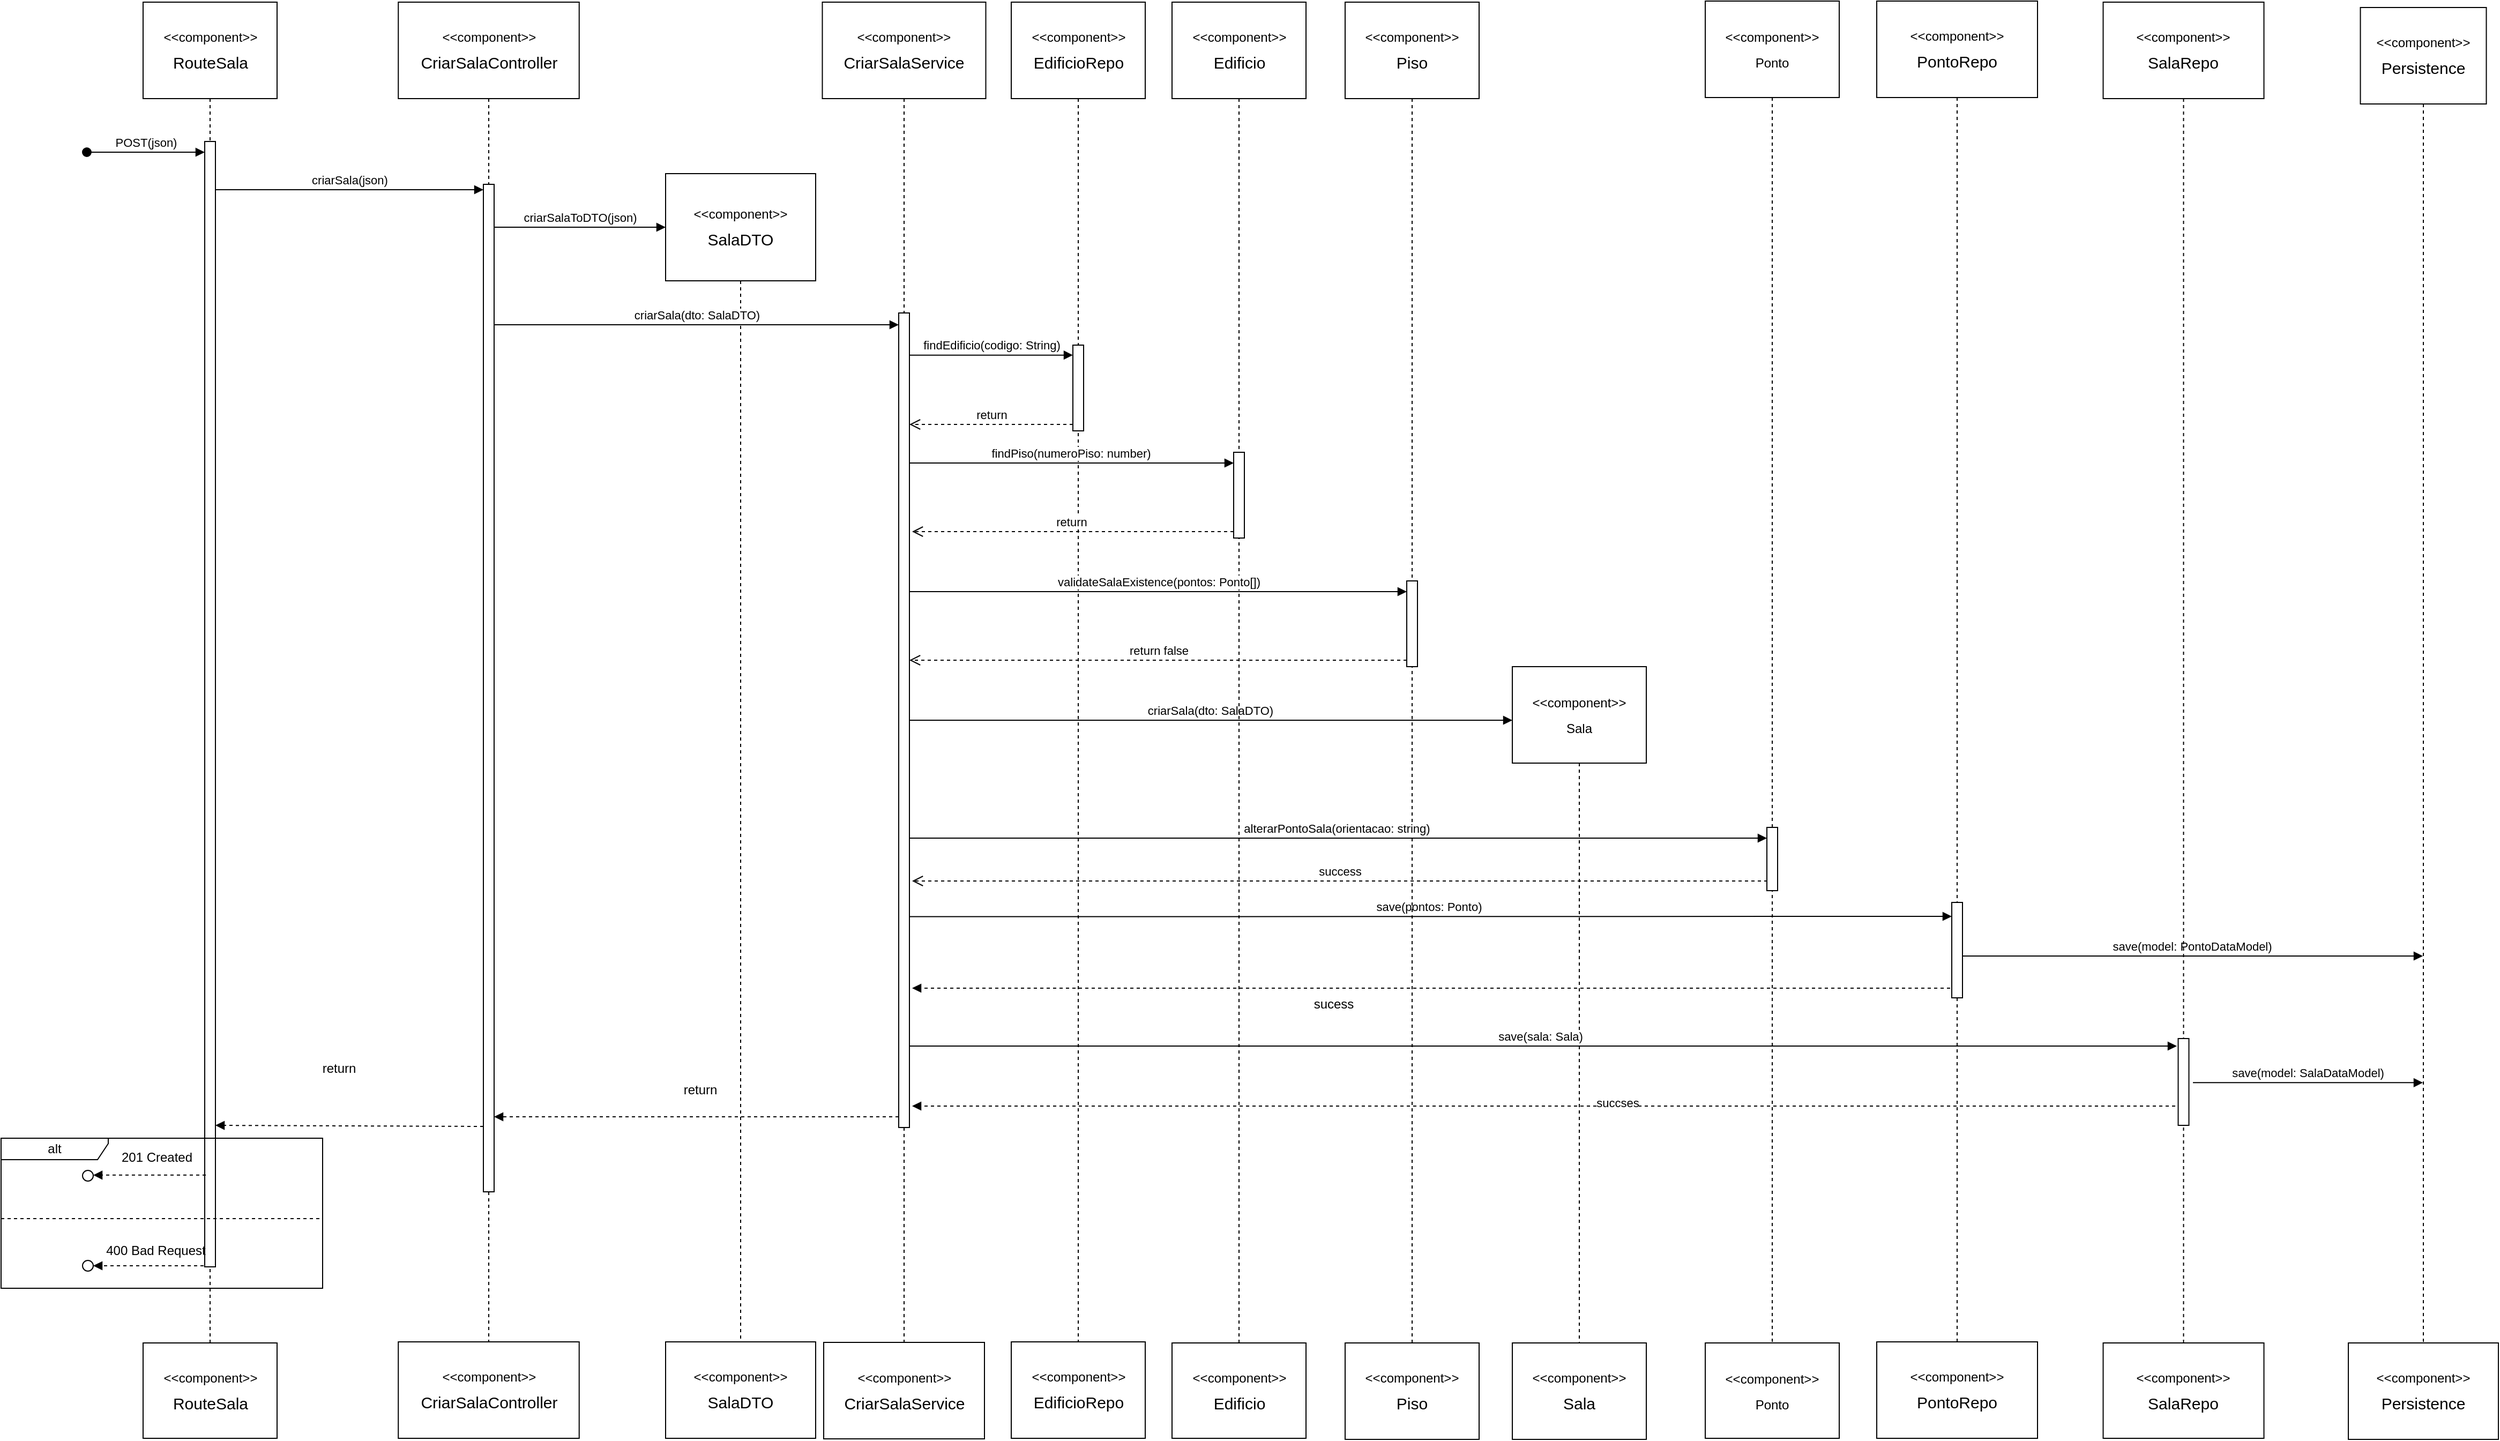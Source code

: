 <mxfile version="22.0.8" type="device">
  <diagram name="Página-1" id="6gCN4_wPPUvXj2OItCq5">
    <mxGraphModel dx="5250" dy="2935" grid="1" gridSize="10" guides="1" tooltips="1" connect="1" arrows="1" fold="1" page="1" pageScale="1" pageWidth="827" pageHeight="1169" math="0" shadow="0">
      <root>
        <mxCell id="0" />
        <mxCell id="1" parent="0" />
        <mxCell id="HoYlZ3wIwVS6wh2TnFhM-11" value="&lt;p style=&quot;line-height: 100%;&quot;&gt;&amp;lt;&amp;lt;component&amp;gt;&amp;gt;&lt;/p&gt;&lt;p style=&quot;line-height: 100%;&quot;&gt;&lt;span style=&quot;font-size: 15px;&quot;&gt;CriarSalaController&lt;/span&gt;&lt;/p&gt;" style="shape=umlLifeline;perimeter=lifelinePerimeter;whiteSpace=wrap;html=1;container=1;dropTarget=0;collapsible=0;recursiveResize=0;outlineConnect=0;portConstraint=eastwest;newEdgeStyle={&quot;curved&quot;:0,&quot;rounded&quot;:0};size=90;" parent="1" vertex="1">
          <mxGeometry x="570.63" y="20" width="168.75" height="1300" as="geometry" />
        </mxCell>
        <mxCell id="HoYlZ3wIwVS6wh2TnFhM-6" value="&lt;p style=&quot;line-height: 100%;&quot;&gt;&amp;lt;&amp;lt;component&amp;gt;&amp;gt;&lt;/p&gt;&lt;p style=&quot;line-height: 100%;&quot;&gt;&lt;span style=&quot;font-size: 15px;&quot;&gt;RouteSala&lt;/span&gt;&lt;/p&gt;" style="shape=umlLifeline;perimeter=lifelinePerimeter;whiteSpace=wrap;html=1;container=1;dropTarget=0;collapsible=0;recursiveResize=0;outlineConnect=0;portConstraint=eastwest;newEdgeStyle={&quot;curved&quot;:0,&quot;rounded&quot;:0};size=90;" parent="1" vertex="1">
          <mxGeometry x="332.5" y="20" width="125" height="1280" as="geometry" />
        </mxCell>
        <mxCell id="HoYlZ3wIwVS6wh2TnFhM-2" value="" style="html=1;points=[[0,0,0,0,5],[0,1,0,0,-5],[1,0,0,0,5],[1,1,0,0,-5]];perimeter=orthogonalPerimeter;outlineConnect=0;targetShapes=umlLifeline;portConstraint=eastwest;newEdgeStyle={&quot;curved&quot;:0,&quot;rounded&quot;:0};" parent="1" vertex="1">
          <mxGeometry x="390" y="150" width="10" height="1050" as="geometry" />
        </mxCell>
        <mxCell id="HoYlZ3wIwVS6wh2TnFhM-8" value="" style="html=1;points=[[0,0,0,0,5],[0,1,0,0,-5],[1,0,0,0,5],[1,1,0,0,-5]];perimeter=orthogonalPerimeter;outlineConnect=0;targetShapes=umlLifeline;portConstraint=eastwest;newEdgeStyle={&quot;curved&quot;:0,&quot;rounded&quot;:0};" parent="1" vertex="1">
          <mxGeometry x="650" y="190" width="10" height="940" as="geometry" />
        </mxCell>
        <mxCell id="HoYlZ3wIwVS6wh2TnFhM-12" value="&lt;p style=&quot;line-height: 100%;&quot;&gt;&amp;lt;&amp;lt;component&amp;gt;&amp;gt;&lt;br&gt;&lt;/p&gt;&lt;p style=&quot;line-height: 100%;&quot;&gt;&lt;span style=&quot;font-size: 15px;&quot;&gt;CriarSalaService&lt;/span&gt;&lt;/p&gt;" style="shape=umlLifeline;perimeter=lifelinePerimeter;whiteSpace=wrap;html=1;container=1;dropTarget=0;collapsible=0;recursiveResize=0;outlineConnect=0;portConstraint=eastwest;newEdgeStyle={&quot;curved&quot;:0,&quot;rounded&quot;:0};size=90;" parent="1" vertex="1">
          <mxGeometry x="966.25" y="20" width="152.5" height="1260" as="geometry" />
        </mxCell>
        <mxCell id="HoYlZ3wIwVS6wh2TnFhM-13" value="&lt;p style=&quot;line-height: 100%;&quot;&gt;&amp;lt;&amp;lt;component&amp;gt;&amp;gt;&lt;br&gt;&lt;/p&gt;&lt;p style=&quot;line-height: 100%;&quot;&gt;&lt;span style=&quot;font-size: 15px;&quot;&gt;SalaDTO&lt;/span&gt;&lt;/p&gt;" style="shape=umlLifeline;perimeter=lifelinePerimeter;whiteSpace=wrap;html=1;container=1;dropTarget=0;collapsible=0;recursiveResize=0;outlineConnect=0;portConstraint=eastwest;newEdgeStyle={&quot;curved&quot;:0,&quot;rounded&quot;:0};size=100;" parent="1" vertex="1">
          <mxGeometry x="820" y="180" width="140" height="1100" as="geometry" />
        </mxCell>
        <mxCell id="HoYlZ3wIwVS6wh2TnFhM-14" value="&lt;p style=&quot;line-height: 100%;&quot;&gt;&amp;lt;&amp;lt;component&amp;gt;&amp;gt;&lt;br&gt;&lt;/p&gt;&lt;p style=&quot;line-height: 100%;&quot;&gt;&lt;span style=&quot;font-size: 15px;&quot;&gt;PontoRepo&lt;/span&gt;&lt;/p&gt;" style="shape=umlLifeline;perimeter=lifelinePerimeter;whiteSpace=wrap;html=1;container=1;dropTarget=0;collapsible=0;recursiveResize=0;outlineConnect=0;portConstraint=eastwest;newEdgeStyle={&quot;curved&quot;:0,&quot;rounded&quot;:0};size=90;" parent="1" vertex="1">
          <mxGeometry x="1950" y="19" width="150" height="1280" as="geometry" />
        </mxCell>
        <mxCell id="HoYlZ3wIwVS6wh2TnFhM-32" value="" style="html=1;points=[[0,0,0,0,5],[0,1,0,0,-5],[1,0,0,0,5],[1,1,0,0,-5]];perimeter=orthogonalPerimeter;outlineConnect=0;targetShapes=umlLifeline;portConstraint=eastwest;newEdgeStyle={&quot;curved&quot;:0,&quot;rounded&quot;:0};" parent="HoYlZ3wIwVS6wh2TnFhM-14" vertex="1">
          <mxGeometry x="70" y="841" width="10" height="89" as="geometry" />
        </mxCell>
        <mxCell id="HoYlZ3wIwVS6wh2TnFhM-15" value="&lt;p style=&quot;line-height: 100%;&quot;&gt;&amp;lt;&amp;lt;component&amp;gt;&amp;gt;&lt;br&gt;&lt;/p&gt;&lt;p style=&quot;line-height: 100%;&quot;&gt;Sala&lt;/p&gt;" style="shape=umlLifeline;perimeter=lifelinePerimeter;whiteSpace=wrap;html=1;container=1;dropTarget=0;collapsible=0;recursiveResize=0;outlineConnect=0;portConstraint=eastwest;newEdgeStyle={&quot;curved&quot;:0,&quot;rounded&quot;:0};size=90;" parent="1" vertex="1">
          <mxGeometry x="1610" y="640" width="125" height="650" as="geometry" />
        </mxCell>
        <mxCell id="HoYlZ3wIwVS6wh2TnFhM-17" value="&lt;p style=&quot;line-height: 100%;&quot;&gt;&amp;lt;&amp;lt;component&amp;gt;&amp;gt;&lt;br&gt;&lt;/p&gt;&lt;p style=&quot;line-height: 100%;&quot;&gt;&lt;span style=&quot;font-size: 15px;&quot;&gt;Persistence&lt;/span&gt;&lt;/p&gt;" style="shape=umlLifeline;perimeter=lifelinePerimeter;whiteSpace=wrap;html=1;container=1;dropTarget=0;collapsible=0;recursiveResize=0;outlineConnect=0;portConstraint=eastwest;newEdgeStyle={&quot;curved&quot;:0,&quot;rounded&quot;:0};size=90;" parent="1" vertex="1">
          <mxGeometry x="2401.25" y="25" width="117.5" height="1265" as="geometry" />
        </mxCell>
        <mxCell id="HoYlZ3wIwVS6wh2TnFhM-18" value="criarSala(json)" style="html=1;verticalAlign=bottom;endArrow=block;curved=0;rounded=0;entryX=0;entryY=0;entryDx=0;entryDy=5;entryPerimeter=0;" parent="1" source="HoYlZ3wIwVS6wh2TnFhM-2" target="HoYlZ3wIwVS6wh2TnFhM-8" edge="1">
          <mxGeometry width="80" relative="1" as="geometry">
            <mxPoint x="337.5" y="200" as="sourcePoint" />
            <mxPoint x="617.5" y="200" as="targetPoint" />
          </mxGeometry>
        </mxCell>
        <mxCell id="HoYlZ3wIwVS6wh2TnFhM-19" value="criarSalaToDTO(json)" style="html=1;verticalAlign=bottom;endArrow=block;curved=0;rounded=0;" parent="1" source="HoYlZ3wIwVS6wh2TnFhM-8" edge="1">
          <mxGeometry width="80" relative="1" as="geometry">
            <mxPoint x="670" y="230.0" as="sourcePoint" />
            <mxPoint x="820" y="230" as="targetPoint" />
          </mxGeometry>
        </mxCell>
        <mxCell id="HoYlZ3wIwVS6wh2TnFhM-21" value="" style="html=1;points=[[0,0,0,0,5],[0,1,0,0,-5],[1,0,0,0,5],[1,1,0,0,-5]];perimeter=orthogonalPerimeter;outlineConnect=0;targetShapes=umlLifeline;portConstraint=eastwest;newEdgeStyle={&quot;curved&quot;:0,&quot;rounded&quot;:0};" parent="1" vertex="1">
          <mxGeometry x="1037.5" y="310" width="10" height="760" as="geometry" />
        </mxCell>
        <mxCell id="HoYlZ3wIwVS6wh2TnFhM-24" value="criarSala(dto: SalaDTO)" style="html=1;verticalAlign=bottom;endArrow=block;curved=0;rounded=0;" parent="1" target="HoYlZ3wIwVS6wh2TnFhM-21" edge="1">
          <mxGeometry width="80" relative="1" as="geometry">
            <mxPoint x="660" y="321.0" as="sourcePoint" />
            <mxPoint x="865" y="320" as="targetPoint" />
          </mxGeometry>
        </mxCell>
        <mxCell id="HoYlZ3wIwVS6wh2TnFhM-26" value="criarSala(dto: SalaDTO)" style="html=1;verticalAlign=bottom;endArrow=block;curved=0;rounded=0;entryX=0;entryY=0.091;entryDx=0;entryDy=0;entryPerimeter=0;" parent="1" edge="1">
          <mxGeometry x="-0.004" width="80" relative="1" as="geometry">
            <mxPoint x="1047.5" y="690.0" as="sourcePoint" />
            <mxPoint x="1610" y="690.0" as="targetPoint" />
            <mxPoint as="offset" />
          </mxGeometry>
        </mxCell>
        <mxCell id="HoYlZ3wIwVS6wh2TnFhM-28" value="return" style="html=1;verticalAlign=bottom;endArrow=open;dashed=1;endSize=8;curved=0;rounded=0;" parent="1" edge="1">
          <mxGeometry relative="1" as="geometry">
            <mxPoint x="1200.0" y="414" as="sourcePoint" />
            <mxPoint x="1047.5" y="414" as="targetPoint" />
          </mxGeometry>
        </mxCell>
        <mxCell id="HoYlZ3wIwVS6wh2TnFhM-31" value="save(pontos: Ponto)" style="html=1;verticalAlign=bottom;endArrow=block;curved=0;rounded=0;" parent="1" edge="1">
          <mxGeometry x="-0.004" width="80" relative="1" as="geometry">
            <mxPoint x="1047.5" y="873.29" as="sourcePoint" />
            <mxPoint x="2020" y="873" as="targetPoint" />
            <mxPoint as="offset" />
          </mxGeometry>
        </mxCell>
        <mxCell id="HoYlZ3wIwVS6wh2TnFhM-36" value="save(model: PontoDataModel)" style="html=1;verticalAlign=bottom;endArrow=block;curved=0;rounded=0;" parent="1" edge="1" target="HoYlZ3wIwVS6wh2TnFhM-17">
          <mxGeometry x="-0.004" width="80" relative="1" as="geometry">
            <mxPoint x="2030" y="910" as="sourcePoint" />
            <mxPoint x="2290" y="910" as="targetPoint" />
            <mxPoint as="offset" />
          </mxGeometry>
        </mxCell>
        <mxCell id="HoYlZ3wIwVS6wh2TnFhM-43" value="POST(json)" style="html=1;verticalAlign=bottom;startArrow=oval;startFill=1;endArrow=block;startSize=8;curved=0;rounded=0;" parent="1" edge="1">
          <mxGeometry x="-0.003" width="60" relative="1" as="geometry">
            <mxPoint x="280" y="160" as="sourcePoint" />
            <mxPoint x="390" y="160" as="targetPoint" />
            <mxPoint as="offset" />
          </mxGeometry>
        </mxCell>
        <mxCell id="HoYlZ3wIwVS6wh2TnFhM-45" value="" style="ellipse;html=1;" parent="1" vertex="1">
          <mxGeometry x="275" y="1090" width="10" height="10" as="geometry" />
        </mxCell>
        <mxCell id="RrsXUyBzXxaotz3mh_7W-5" value="&lt;p style=&quot;line-height: 100%;&quot;&gt;&amp;lt;&amp;lt;component&amp;gt;&amp;gt;&lt;br&gt;&lt;/p&gt;&lt;p style=&quot;line-height: 100%;&quot;&gt;&lt;span style=&quot;font-size: 15px;&quot;&gt;EdificioRepo&lt;/span&gt;&lt;/p&gt;" style="shape=umlLifeline;perimeter=lifelinePerimeter;whiteSpace=wrap;html=1;container=1;dropTarget=0;collapsible=0;recursiveResize=0;outlineConnect=0;portConstraint=eastwest;newEdgeStyle={&quot;curved&quot;:0,&quot;rounded&quot;:0};size=90;" parent="1" vertex="1">
          <mxGeometry x="1142.5" y="20" width="125" height="1260" as="geometry" />
        </mxCell>
        <mxCell id="RrsXUyBzXxaotz3mh_7W-6" value="&lt;p style=&quot;line-height: 100%;&quot;&gt;&amp;lt;&amp;lt;component&amp;gt;&amp;gt;&lt;br&gt;&lt;/p&gt;&lt;p style=&quot;line-height: 100%;&quot;&gt;&lt;span style=&quot;font-size: 15px;&quot;&gt;Edificio&lt;/span&gt;&lt;/p&gt;" style="shape=umlLifeline;perimeter=lifelinePerimeter;whiteSpace=wrap;html=1;container=1;dropTarget=0;collapsible=0;recursiveResize=0;outlineConnect=0;portConstraint=eastwest;newEdgeStyle={&quot;curved&quot;:0,&quot;rounded&quot;:0};size=90;" parent="1" vertex="1">
          <mxGeometry x="1292.5" y="20" width="125" height="1260" as="geometry" />
        </mxCell>
        <mxCell id="RrsXUyBzXxaotz3mh_7W-8" value="" style="html=1;points=[[0,0,0,0,5],[0,1,0,0,-5],[1,0,0,0,5],[1,1,0,0,-5]];perimeter=orthogonalPerimeter;outlineConnect=0;targetShapes=umlLifeline;portConstraint=eastwest;newEdgeStyle={&quot;curved&quot;:0,&quot;rounded&quot;:0};" parent="RrsXUyBzXxaotz3mh_7W-6" vertex="1">
          <mxGeometry x="57.5" y="420" width="10" height="80" as="geometry" />
        </mxCell>
        <mxCell id="HoYlZ3wIwVS6wh2TnFhM-34" value="" style="html=1;points=[[0,0,0,0,5],[0,1,0,0,-5],[1,0,0,0,5],[1,1,0,0,-5]];perimeter=orthogonalPerimeter;outlineConnect=0;targetShapes=umlLifeline;portConstraint=eastwest;newEdgeStyle={&quot;curved&quot;:0,&quot;rounded&quot;:0};" parent="1" vertex="1">
          <mxGeometry x="1200" y="340" width="10" height="80" as="geometry" />
        </mxCell>
        <mxCell id="RrsXUyBzXxaotz3mh_7W-7" value="findEdificio(codigo: String)" style="html=1;verticalAlign=bottom;endArrow=block;curved=0;rounded=0;" parent="1" target="HoYlZ3wIwVS6wh2TnFhM-34" edge="1">
          <mxGeometry x="-0.004" width="80" relative="1" as="geometry">
            <mxPoint x="1047.5" y="349.33" as="sourcePoint" />
            <mxPoint x="1210" y="349" as="targetPoint" />
            <mxPoint as="offset" />
          </mxGeometry>
        </mxCell>
        <mxCell id="RrsXUyBzXxaotz3mh_7W-10" value="return&amp;nbsp;" style="html=1;verticalAlign=bottom;endArrow=open;dashed=1;endSize=8;curved=0;rounded=0;" parent="1" edge="1">
          <mxGeometry relative="1" as="geometry">
            <mxPoint x="1350" y="514" as="sourcePoint" />
            <mxPoint x="1050" y="514" as="targetPoint" />
          </mxGeometry>
        </mxCell>
        <mxCell id="RrsXUyBzXxaotz3mh_7W-11" value="findPiso(numeroPiso: number)" style="html=1;verticalAlign=bottom;endArrow=block;curved=0;rounded=0;" parent="1" source="HoYlZ3wIwVS6wh2TnFhM-21" edge="1">
          <mxGeometry x="-0.004" width="80" relative="1" as="geometry">
            <mxPoint x="1010.0" y="450" as="sourcePoint" />
            <mxPoint x="1350" y="450" as="targetPoint" />
            <mxPoint as="offset" />
          </mxGeometry>
        </mxCell>
        <mxCell id="RrsXUyBzXxaotz3mh_7W-14" value="&lt;p style=&quot;line-height: 100%;&quot;&gt;&amp;lt;&amp;lt;component&amp;gt;&amp;gt;&lt;br&gt;&lt;/p&gt;&lt;p style=&quot;line-height: 100%;&quot;&gt;&lt;span style=&quot;font-size: 15px;&quot;&gt;Piso&lt;/span&gt;&lt;/p&gt;" style="shape=umlLifeline;perimeter=lifelinePerimeter;whiteSpace=wrap;html=1;container=1;dropTarget=0;collapsible=0;recursiveResize=0;outlineConnect=0;portConstraint=eastwest;newEdgeStyle={&quot;curved&quot;:0,&quot;rounded&quot;:0};size=90;" parent="1" vertex="1">
          <mxGeometry x="1454" y="20" width="125" height="1270" as="geometry" />
        </mxCell>
        <mxCell id="RrsXUyBzXxaotz3mh_7W-15" value="" style="html=1;points=[[0,0,0,0,5],[0,1,0,0,-5],[1,0,0,0,5],[1,1,0,0,-5]];perimeter=orthogonalPerimeter;outlineConnect=0;targetShapes=umlLifeline;portConstraint=eastwest;newEdgeStyle={&quot;curved&quot;:0,&quot;rounded&quot;:0};" parent="1" vertex="1">
          <mxGeometry x="1511.5" y="560" width="10" height="80" as="geometry" />
        </mxCell>
        <mxCell id="RrsXUyBzXxaotz3mh_7W-16" value="validateSalaExistence(pontos: Ponto[])" style="html=1;verticalAlign=bottom;endArrow=block;curved=0;rounded=0;" parent="1" source="HoYlZ3wIwVS6wh2TnFhM-21" edge="1">
          <mxGeometry x="0.002" width="80" relative="1" as="geometry">
            <mxPoint x="1209.5" y="570" as="sourcePoint" />
            <mxPoint x="1511.5" y="570" as="targetPoint" />
            <mxPoint as="offset" />
          </mxGeometry>
        </mxCell>
        <mxCell id="RrsXUyBzXxaotz3mh_7W-17" value="return false" style="html=1;verticalAlign=bottom;endArrow=open;dashed=1;endSize=8;curved=0;rounded=0;" parent="1" edge="1">
          <mxGeometry relative="1" as="geometry">
            <mxPoint x="1511.5" y="634" as="sourcePoint" />
            <mxPoint x="1047.5" y="634" as="targetPoint" />
          </mxGeometry>
        </mxCell>
        <mxCell id="hVTGvECh5Qzpq4Tu6uaV-1" value="&lt;p style=&quot;line-height: 100%;&quot;&gt;&amp;lt;&amp;lt;component&amp;gt;&amp;gt;&lt;br&gt;&lt;/p&gt;&lt;p style=&quot;line-height: 100%;&quot;&gt;&lt;span style=&quot;font-size: 15px;&quot;&gt;Persistence&lt;/span&gt;&lt;/p&gt;" style="shape=umlLifeline;perimeter=lifelinePerimeter;whiteSpace=wrap;html=1;container=1;dropTarget=0;collapsible=0;recursiveResize=0;outlineConnect=0;portConstraint=eastwest;newEdgeStyle={&quot;curved&quot;:0,&quot;rounded&quot;:0};size=90;" parent="1" vertex="1">
          <mxGeometry x="2390" y="1271" width="140" height="90" as="geometry" />
        </mxCell>
        <mxCell id="hVTGvECh5Qzpq4Tu6uaV-2" value="&lt;p style=&quot;line-height: 100%;&quot;&gt;&amp;lt;&amp;lt;component&amp;gt;&amp;gt;&lt;br&gt;&lt;/p&gt;&lt;p style=&quot;line-height: 100%;&quot;&gt;&lt;span style=&quot;font-size: 15px;&quot;&gt;PontoRepo&lt;/span&gt;&lt;/p&gt;" style="shape=umlLifeline;perimeter=lifelinePerimeter;whiteSpace=wrap;html=1;container=1;dropTarget=0;collapsible=0;recursiveResize=0;outlineConnect=0;portConstraint=eastwest;newEdgeStyle={&quot;curved&quot;:0,&quot;rounded&quot;:0};size=90;" parent="1" vertex="1">
          <mxGeometry x="1950" y="1270" width="150" height="90" as="geometry" />
        </mxCell>
        <mxCell id="hVTGvECh5Qzpq4Tu6uaV-4" value="&lt;p style=&quot;line-height: 100%;&quot;&gt;&amp;lt;&amp;lt;component&amp;gt;&amp;gt;&lt;br&gt;&lt;/p&gt;&lt;p style=&quot;line-height: 100%;&quot;&gt;&lt;span style=&quot;font-size: 15px;&quot;&gt;Sala&lt;/span&gt;&lt;/p&gt;" style="shape=umlLifeline;perimeter=lifelinePerimeter;whiteSpace=wrap;html=1;container=1;dropTarget=0;collapsible=0;recursiveResize=0;outlineConnect=0;portConstraint=eastwest;newEdgeStyle={&quot;curved&quot;:0,&quot;rounded&quot;:0};size=90;" parent="1" vertex="1">
          <mxGeometry x="1610" y="1271" width="125" height="90" as="geometry" />
        </mxCell>
        <mxCell id="hVTGvECh5Qzpq4Tu6uaV-5" value="" style="html=1;verticalAlign=bottom;labelBackgroundColor=none;endArrow=block;endFill=1;dashed=1;rounded=0;" parent="1" edge="1">
          <mxGeometry width="160" relative="1" as="geometry">
            <mxPoint x="1037.5" y="1060" as="sourcePoint" />
            <mxPoint x="660" y="1060" as="targetPoint" />
          </mxGeometry>
        </mxCell>
        <mxCell id="hVTGvECh5Qzpq4Tu6uaV-6" value="&lt;p style=&quot;line-height: 100%;&quot;&gt;&amp;lt;&amp;lt;component&amp;gt;&amp;gt;&lt;br&gt;&lt;/p&gt;&lt;p style=&quot;line-height: 100%;&quot;&gt;&lt;span style=&quot;font-size: 15px;&quot;&gt;Piso&lt;/span&gt;&lt;/p&gt;" style="shape=umlLifeline;perimeter=lifelinePerimeter;whiteSpace=wrap;html=1;container=1;dropTarget=0;collapsible=0;recursiveResize=0;outlineConnect=0;portConstraint=eastwest;newEdgeStyle={&quot;curved&quot;:0,&quot;rounded&quot;:0};size=90;" parent="1" vertex="1">
          <mxGeometry x="1454" y="1271" width="125" height="90" as="geometry" />
        </mxCell>
        <mxCell id="hVTGvECh5Qzpq4Tu6uaV-9" value="&lt;p style=&quot;line-height: 100%;&quot;&gt;&amp;lt;&amp;lt;component&amp;gt;&amp;gt;&lt;br&gt;&lt;/p&gt;&lt;p style=&quot;line-height: 100%;&quot;&gt;&lt;span style=&quot;font-size: 15px;&quot;&gt;Edificio&lt;/span&gt;&lt;/p&gt;" style="shape=umlLifeline;perimeter=lifelinePerimeter;whiteSpace=wrap;html=1;container=1;dropTarget=0;collapsible=0;recursiveResize=0;outlineConnect=0;portConstraint=eastwest;newEdgeStyle={&quot;curved&quot;:0,&quot;rounded&quot;:0};size=90;" parent="1" vertex="1">
          <mxGeometry x="1292.5" y="1271" width="125" height="89" as="geometry" />
        </mxCell>
        <mxCell id="hVTGvECh5Qzpq4Tu6uaV-11" value="" style="html=1;verticalAlign=bottom;labelBackgroundColor=none;endArrow=block;endFill=1;dashed=1;rounded=0;exitX=0;exitY=1;exitDx=0;exitDy=-5;exitPerimeter=0;" parent="1" edge="1">
          <mxGeometry width="160" relative="1" as="geometry">
            <mxPoint x="650" y="1069" as="sourcePoint" />
            <mxPoint x="400" y="1068" as="targetPoint" />
          </mxGeometry>
        </mxCell>
        <mxCell id="hVTGvECh5Qzpq4Tu6uaV-13" value="" style="html=1;verticalAlign=bottom;labelBackgroundColor=none;endArrow=block;endFill=1;dashed=1;rounded=0;" parent="1" edge="1">
          <mxGeometry width="160" relative="1" as="geometry">
            <mxPoint x="2018.5" y="940" as="sourcePoint" />
            <mxPoint x="1050" y="940" as="targetPoint" />
          </mxGeometry>
        </mxCell>
        <mxCell id="hVTGvECh5Qzpq4Tu6uaV-14" value="sucess" style="text;html=1;align=center;verticalAlign=middle;resizable=0;points=[];autosize=1;strokeColor=none;fillColor=none;" parent="1" vertex="1">
          <mxGeometry x="1412.5" y="940" width="60" height="30" as="geometry" />
        </mxCell>
        <mxCell id="hVTGvECh5Qzpq4Tu6uaV-17" value="return" style="text;html=1;align=center;verticalAlign=middle;resizable=0;points=[];autosize=1;strokeColor=none;fillColor=none;" parent="1" vertex="1">
          <mxGeometry x="827" y="1020" width="50" height="30" as="geometry" />
        </mxCell>
        <mxCell id="hVTGvECh5Qzpq4Tu6uaV-20" value="return" style="text;html=1;align=center;verticalAlign=middle;resizable=0;points=[];autosize=1;strokeColor=none;fillColor=none;" parent="1" vertex="1">
          <mxGeometry x="490" y="1000" width="50" height="30" as="geometry" />
        </mxCell>
        <mxCell id="hVTGvECh5Qzpq4Tu6uaV-23" value="&lt;p style=&quot;line-height: 100%;&quot;&gt;&amp;lt;&amp;lt;component&amp;gt;&amp;gt;&lt;br&gt;&lt;/p&gt;&lt;p style=&quot;line-height: 100%;&quot;&gt;&lt;span style=&quot;font-size: 15px;&quot;&gt;EdificioRepo&lt;/span&gt;&lt;/p&gt;" style="shape=umlLifeline;perimeter=lifelinePerimeter;whiteSpace=wrap;html=1;container=1;dropTarget=0;collapsible=0;recursiveResize=0;outlineConnect=0;portConstraint=eastwest;newEdgeStyle={&quot;curved&quot;:0,&quot;rounded&quot;:0};size=90;" parent="1" vertex="1">
          <mxGeometry x="1142.5" y="1270" width="125" height="90" as="geometry" />
        </mxCell>
        <mxCell id="hVTGvECh5Qzpq4Tu6uaV-24" value="&lt;p style=&quot;line-height: 100%;&quot;&gt;&amp;lt;&amp;lt;component&amp;gt;&amp;gt;&lt;br&gt;&lt;/p&gt;&lt;p style=&quot;line-height: 100%;&quot;&gt;&lt;span style=&quot;font-size: 15px;&quot;&gt;CriarSalaService&lt;/span&gt;&lt;/p&gt;" style="shape=umlLifeline;perimeter=lifelinePerimeter;whiteSpace=wrap;html=1;container=1;dropTarget=0;collapsible=0;recursiveResize=0;outlineConnect=0;portConstraint=eastwest;newEdgeStyle={&quot;curved&quot;:0,&quot;rounded&quot;:0};size=90;" parent="1" vertex="1">
          <mxGeometry x="967.5" y="1270.5" width="150" height="90" as="geometry" />
        </mxCell>
        <mxCell id="hVTGvECh5Qzpq4Tu6uaV-25" value="&lt;p style=&quot;border-color: var(--border-color); line-height: 12px;&quot;&gt;&amp;lt;&amp;lt;component&amp;gt;&amp;gt;&lt;br style=&quot;border-color: var(--border-color);&quot;&gt;&lt;/p&gt;&lt;p style=&quot;line-height: 100%;&quot;&gt;&lt;span style=&quot;font-size: 15px; background-color: initial;&quot;&gt;SalaDTO&lt;/span&gt;&lt;br&gt;&lt;/p&gt;" style="shape=umlLifeline;perimeter=lifelinePerimeter;whiteSpace=wrap;html=1;container=1;dropTarget=0;collapsible=0;recursiveResize=0;outlineConnect=0;portConstraint=eastwest;newEdgeStyle={&quot;curved&quot;:0,&quot;rounded&quot;:0};size=100;" parent="1" vertex="1">
          <mxGeometry x="820" y="1270" width="140" height="90" as="geometry" />
        </mxCell>
        <mxCell id="hVTGvECh5Qzpq4Tu6uaV-26" value="&lt;p style=&quot;line-height: 100%;&quot;&gt;&amp;lt;&amp;lt;component&amp;gt;&amp;gt;&lt;/p&gt;&lt;p style=&quot;line-height: 100%;&quot;&gt;&lt;span style=&quot;font-size: 15px;&quot;&gt;CriarSalaController&lt;/span&gt;&lt;/p&gt;" style="shape=umlLifeline;perimeter=lifelinePerimeter;whiteSpace=wrap;html=1;container=1;dropTarget=0;collapsible=0;recursiveResize=0;outlineConnect=0;portConstraint=eastwest;newEdgeStyle={&quot;curved&quot;:0,&quot;rounded&quot;:0};size=90;" parent="1" vertex="1">
          <mxGeometry x="570.62" y="1270" width="168.75" height="90" as="geometry" />
        </mxCell>
        <mxCell id="hVTGvECh5Qzpq4Tu6uaV-27" value="&lt;p style=&quot;line-height: 100%;&quot;&gt;&amp;lt;&amp;lt;component&amp;gt;&amp;gt;&lt;/p&gt;&lt;p style=&quot;line-height: 100%;&quot;&gt;&lt;span style=&quot;font-size: 15px;&quot;&gt;RouteSala&lt;/span&gt;&lt;/p&gt;" style="shape=umlLifeline;perimeter=lifelinePerimeter;whiteSpace=wrap;html=1;container=1;dropTarget=0;collapsible=0;recursiveResize=0;outlineConnect=0;portConstraint=eastwest;newEdgeStyle={&quot;curved&quot;:0,&quot;rounded&quot;:0};size=90;" parent="1" vertex="1">
          <mxGeometry x="332.5" y="1271" width="125" height="89" as="geometry" />
        </mxCell>
        <mxCell id="hVTGvECh5Qzpq4Tu6uaV-31" value="alt" style="shape=umlFrame;whiteSpace=wrap;html=1;pointerEvents=0;recursiveResize=0;container=1;collapsible=0;width=100;height=20;" parent="1" vertex="1">
          <mxGeometry x="200" y="1080" width="300" height="140" as="geometry" />
        </mxCell>
        <mxCell id="hVTGvECh5Qzpq4Tu6uaV-33" value="" style="line;strokeWidth=1;dashed=1;labelPosition=center;verticalLabelPosition=bottom;align=left;verticalAlign=top;spacingLeft=20;spacingTop=15;html=1;whiteSpace=wrap;" parent="hVTGvECh5Qzpq4Tu6uaV-31" vertex="1">
          <mxGeometry y="70" width="300" height="10" as="geometry" />
        </mxCell>
        <mxCell id="hVTGvECh5Qzpq4Tu6uaV-39" value="400&amp;nbsp;Bad Request" style="text;html=1;align=center;verticalAlign=middle;resizable=0;points=[];autosize=1;strokeColor=none;fillColor=none;" parent="hVTGvECh5Qzpq4Tu6uaV-31" vertex="1">
          <mxGeometry x="84" y="90" width="120" height="30" as="geometry" />
        </mxCell>
        <mxCell id="hVTGvECh5Qzpq4Tu6uaV-38" value="" style="html=1;verticalAlign=bottom;labelBackgroundColor=none;endArrow=block;endFill=1;dashed=1;rounded=0;entryX=1;entryY=0.5;entryDx=0;entryDy=0;" parent="hVTGvECh5Qzpq4Tu6uaV-31" target="hVTGvECh5Qzpq4Tu6uaV-37" edge="1">
          <mxGeometry width="160" relative="1" as="geometry">
            <mxPoint x="189" y="119" as="sourcePoint" />
            <mxPoint x="459" y="159" as="targetPoint" />
            <Array as="points">
              <mxPoint x="119" y="119" />
            </Array>
          </mxGeometry>
        </mxCell>
        <mxCell id="hVTGvECh5Qzpq4Tu6uaV-37" value="" style="ellipse;html=1;" parent="hVTGvECh5Qzpq4Tu6uaV-31" vertex="1">
          <mxGeometry x="76" y="114" width="10" height="10" as="geometry" />
        </mxCell>
        <mxCell id="hVTGvECh5Qzpq4Tu6uaV-22" value="201 Created" style="text;html=1;align=center;verticalAlign=middle;resizable=0;points=[];autosize=1;strokeColor=none;fillColor=none;" parent="hVTGvECh5Qzpq4Tu6uaV-31" vertex="1">
          <mxGeometry x="100" y="3" width="90" height="30" as="geometry" />
        </mxCell>
        <mxCell id="hVTGvECh5Qzpq4Tu6uaV-12" value="" style="html=1;verticalAlign=bottom;labelBackgroundColor=none;endArrow=block;endFill=1;dashed=1;rounded=0;entryX=1;entryY=0.5;entryDx=0;entryDy=0;" parent="hVTGvECh5Qzpq4Tu6uaV-31" edge="1">
          <mxGeometry width="160" relative="1" as="geometry">
            <mxPoint x="191" y="34.41" as="sourcePoint" />
            <mxPoint x="86" y="34.41" as="targetPoint" />
          </mxGeometry>
        </mxCell>
        <mxCell id="w1lqRAV6XmwvbHftuM9b-14" value="" style="ellipse;html=1;" vertex="1" parent="hVTGvECh5Qzpq4Tu6uaV-31">
          <mxGeometry x="76" y="30" width="10" height="10" as="geometry" />
        </mxCell>
        <mxCell id="w1lqRAV6XmwvbHftuM9b-1" value="alterarPontoSala(orientacao: string)" style="html=1;verticalAlign=bottom;endArrow=block;curved=0;rounded=0;" edge="1" parent="1" target="w1lqRAV6XmwvbHftuM9b-5">
          <mxGeometry x="-0.004" width="80" relative="1" as="geometry">
            <mxPoint x="1047.5" y="800" as="sourcePoint" />
            <mxPoint x="1825" y="800" as="targetPoint" />
            <mxPoint as="offset" />
          </mxGeometry>
        </mxCell>
        <mxCell id="w1lqRAV6XmwvbHftuM9b-2" value="&lt;p style=&quot;line-height: 100%;&quot;&gt;&amp;lt;&amp;lt;component&amp;gt;&amp;gt;&lt;br&gt;&lt;/p&gt;&lt;p style=&quot;line-height: 100%;&quot;&gt;Ponto&lt;/p&gt;" style="shape=umlLifeline;perimeter=lifelinePerimeter;whiteSpace=wrap;html=1;container=1;dropTarget=0;collapsible=0;recursiveResize=0;outlineConnect=0;portConstraint=eastwest;newEdgeStyle={&quot;curved&quot;:0,&quot;rounded&quot;:0};size=90;" vertex="1" parent="1">
          <mxGeometry x="1790" y="19" width="125" height="1261" as="geometry" />
        </mxCell>
        <mxCell id="w1lqRAV6XmwvbHftuM9b-5" value="" style="html=1;points=[[0,0,0,0,5],[0,1,0,0,-5],[1,0,0,0,5],[1,1,0,0,-5]];perimeter=orthogonalPerimeter;outlineConnect=0;targetShapes=umlLifeline;portConstraint=eastwest;newEdgeStyle={&quot;curved&quot;:0,&quot;rounded&quot;:0};" vertex="1" parent="w1lqRAV6XmwvbHftuM9b-2">
          <mxGeometry x="57.5" y="771" width="10" height="59" as="geometry" />
        </mxCell>
        <mxCell id="w1lqRAV6XmwvbHftuM9b-3" value="&lt;p style=&quot;line-height: 100%;&quot;&gt;&amp;lt;&amp;lt;component&amp;gt;&amp;gt;&lt;br&gt;&lt;/p&gt;&lt;p style=&quot;line-height: 100%;&quot;&gt;Ponto&lt;/p&gt;" style="shape=umlLifeline;perimeter=lifelinePerimeter;whiteSpace=wrap;html=1;container=1;dropTarget=0;collapsible=0;recursiveResize=0;outlineConnect=0;portConstraint=eastwest;newEdgeStyle={&quot;curved&quot;:0,&quot;rounded&quot;:0};size=90;" vertex="1" parent="1">
          <mxGeometry x="1790" y="1271" width="125" height="89" as="geometry" />
        </mxCell>
        <mxCell id="w1lqRAV6XmwvbHftuM9b-6" value="success" style="html=1;verticalAlign=bottom;endArrow=open;dashed=1;endSize=8;curved=0;rounded=0;exitX=0.25;exitY=0.847;exitDx=0;exitDy=0;exitPerimeter=0;" edge="1" parent="1">
          <mxGeometry relative="1" as="geometry">
            <mxPoint x="1848" y="839.973" as="sourcePoint" />
            <mxPoint x="1050" y="840" as="targetPoint" />
          </mxGeometry>
        </mxCell>
        <mxCell id="w1lqRAV6XmwvbHftuM9b-8" value="&lt;p style=&quot;line-height: 100%;&quot;&gt;&amp;lt;&amp;lt;component&amp;gt;&amp;gt;&lt;br&gt;&lt;/p&gt;&lt;p style=&quot;line-height: 100%;&quot;&gt;&lt;span style=&quot;font-size: 15px;&quot;&gt;SalaRepo&lt;/span&gt;&lt;/p&gt;" style="shape=umlLifeline;perimeter=lifelinePerimeter;whiteSpace=wrap;html=1;container=1;dropTarget=0;collapsible=0;recursiveResize=0;outlineConnect=0;portConstraint=eastwest;newEdgeStyle={&quot;curved&quot;:0,&quot;rounded&quot;:0};size=90;" vertex="1" parent="1">
          <mxGeometry x="2161.25" y="20" width="150" height="1280" as="geometry" />
        </mxCell>
        <mxCell id="w1lqRAV6XmwvbHftuM9b-9" value="" style="html=1;points=[[0,0,0,0,5],[0,1,0,0,-5],[1,0,0,0,5],[1,1,0,0,-5]];perimeter=orthogonalPerimeter;outlineConnect=0;targetShapes=umlLifeline;portConstraint=eastwest;newEdgeStyle={&quot;curved&quot;:0,&quot;rounded&quot;:0};" vertex="1" parent="w1lqRAV6XmwvbHftuM9b-8">
          <mxGeometry x="70" y="967" width="10" height="81" as="geometry" />
        </mxCell>
        <mxCell id="w1lqRAV6XmwvbHftuM9b-10" value="save(sala: Sala)" style="html=1;verticalAlign=bottom;endArrow=block;curved=0;rounded=0;" edge="1" parent="1">
          <mxGeometry x="-0.004" width="80" relative="1" as="geometry">
            <mxPoint x="1047.5" y="994.04" as="sourcePoint" />
            <mxPoint x="2230" y="994" as="targetPoint" />
            <mxPoint as="offset" />
          </mxGeometry>
        </mxCell>
        <mxCell id="w1lqRAV6XmwvbHftuM9b-11" value="save(model: SalaDataModel)" style="html=1;verticalAlign=bottom;endArrow=block;curved=0;rounded=0;" edge="1" parent="1" target="HoYlZ3wIwVS6wh2TnFhM-17">
          <mxGeometry x="-0.004" width="80" relative="1" as="geometry">
            <mxPoint x="2245" y="1028.18" as="sourcePoint" />
            <mxPoint x="2460" y="1030" as="targetPoint" />
            <mxPoint as="offset" />
          </mxGeometry>
        </mxCell>
        <mxCell id="w1lqRAV6XmwvbHftuM9b-12" value="" style="html=1;verticalAlign=bottom;labelBackgroundColor=none;endArrow=block;endFill=1;dashed=1;rounded=0;" edge="1" parent="1">
          <mxGeometry width="160" relative="1" as="geometry">
            <mxPoint x="2228.5" y="1050" as="sourcePoint" />
            <mxPoint x="1050" y="1050" as="targetPoint" />
          </mxGeometry>
        </mxCell>
        <mxCell id="w1lqRAV6XmwvbHftuM9b-13" value="succses&lt;br&gt;" style="edgeLabel;html=1;align=center;verticalAlign=middle;resizable=0;points=[];" vertex="1" connectable="0" parent="w1lqRAV6XmwvbHftuM9b-12">
          <mxGeometry x="-0.116" y="-3" relative="1" as="geometry">
            <mxPoint as="offset" />
          </mxGeometry>
        </mxCell>
        <mxCell id="w1lqRAV6XmwvbHftuM9b-15" value="&lt;p style=&quot;line-height: 100%;&quot;&gt;&amp;lt;&amp;lt;component&amp;gt;&amp;gt;&lt;br&gt;&lt;/p&gt;&lt;p style=&quot;line-height: 100%;&quot;&gt;&lt;span style=&quot;font-size: 15px;&quot;&gt;SalaRepo&lt;/span&gt;&lt;/p&gt;" style="shape=umlLifeline;perimeter=lifelinePerimeter;whiteSpace=wrap;html=1;container=1;dropTarget=0;collapsible=0;recursiveResize=0;outlineConnect=0;portConstraint=eastwest;newEdgeStyle={&quot;curved&quot;:0,&quot;rounded&quot;:0};size=90;" vertex="1" parent="1">
          <mxGeometry x="2161.25" y="1271" width="150" height="89" as="geometry" />
        </mxCell>
      </root>
    </mxGraphModel>
  </diagram>
</mxfile>
